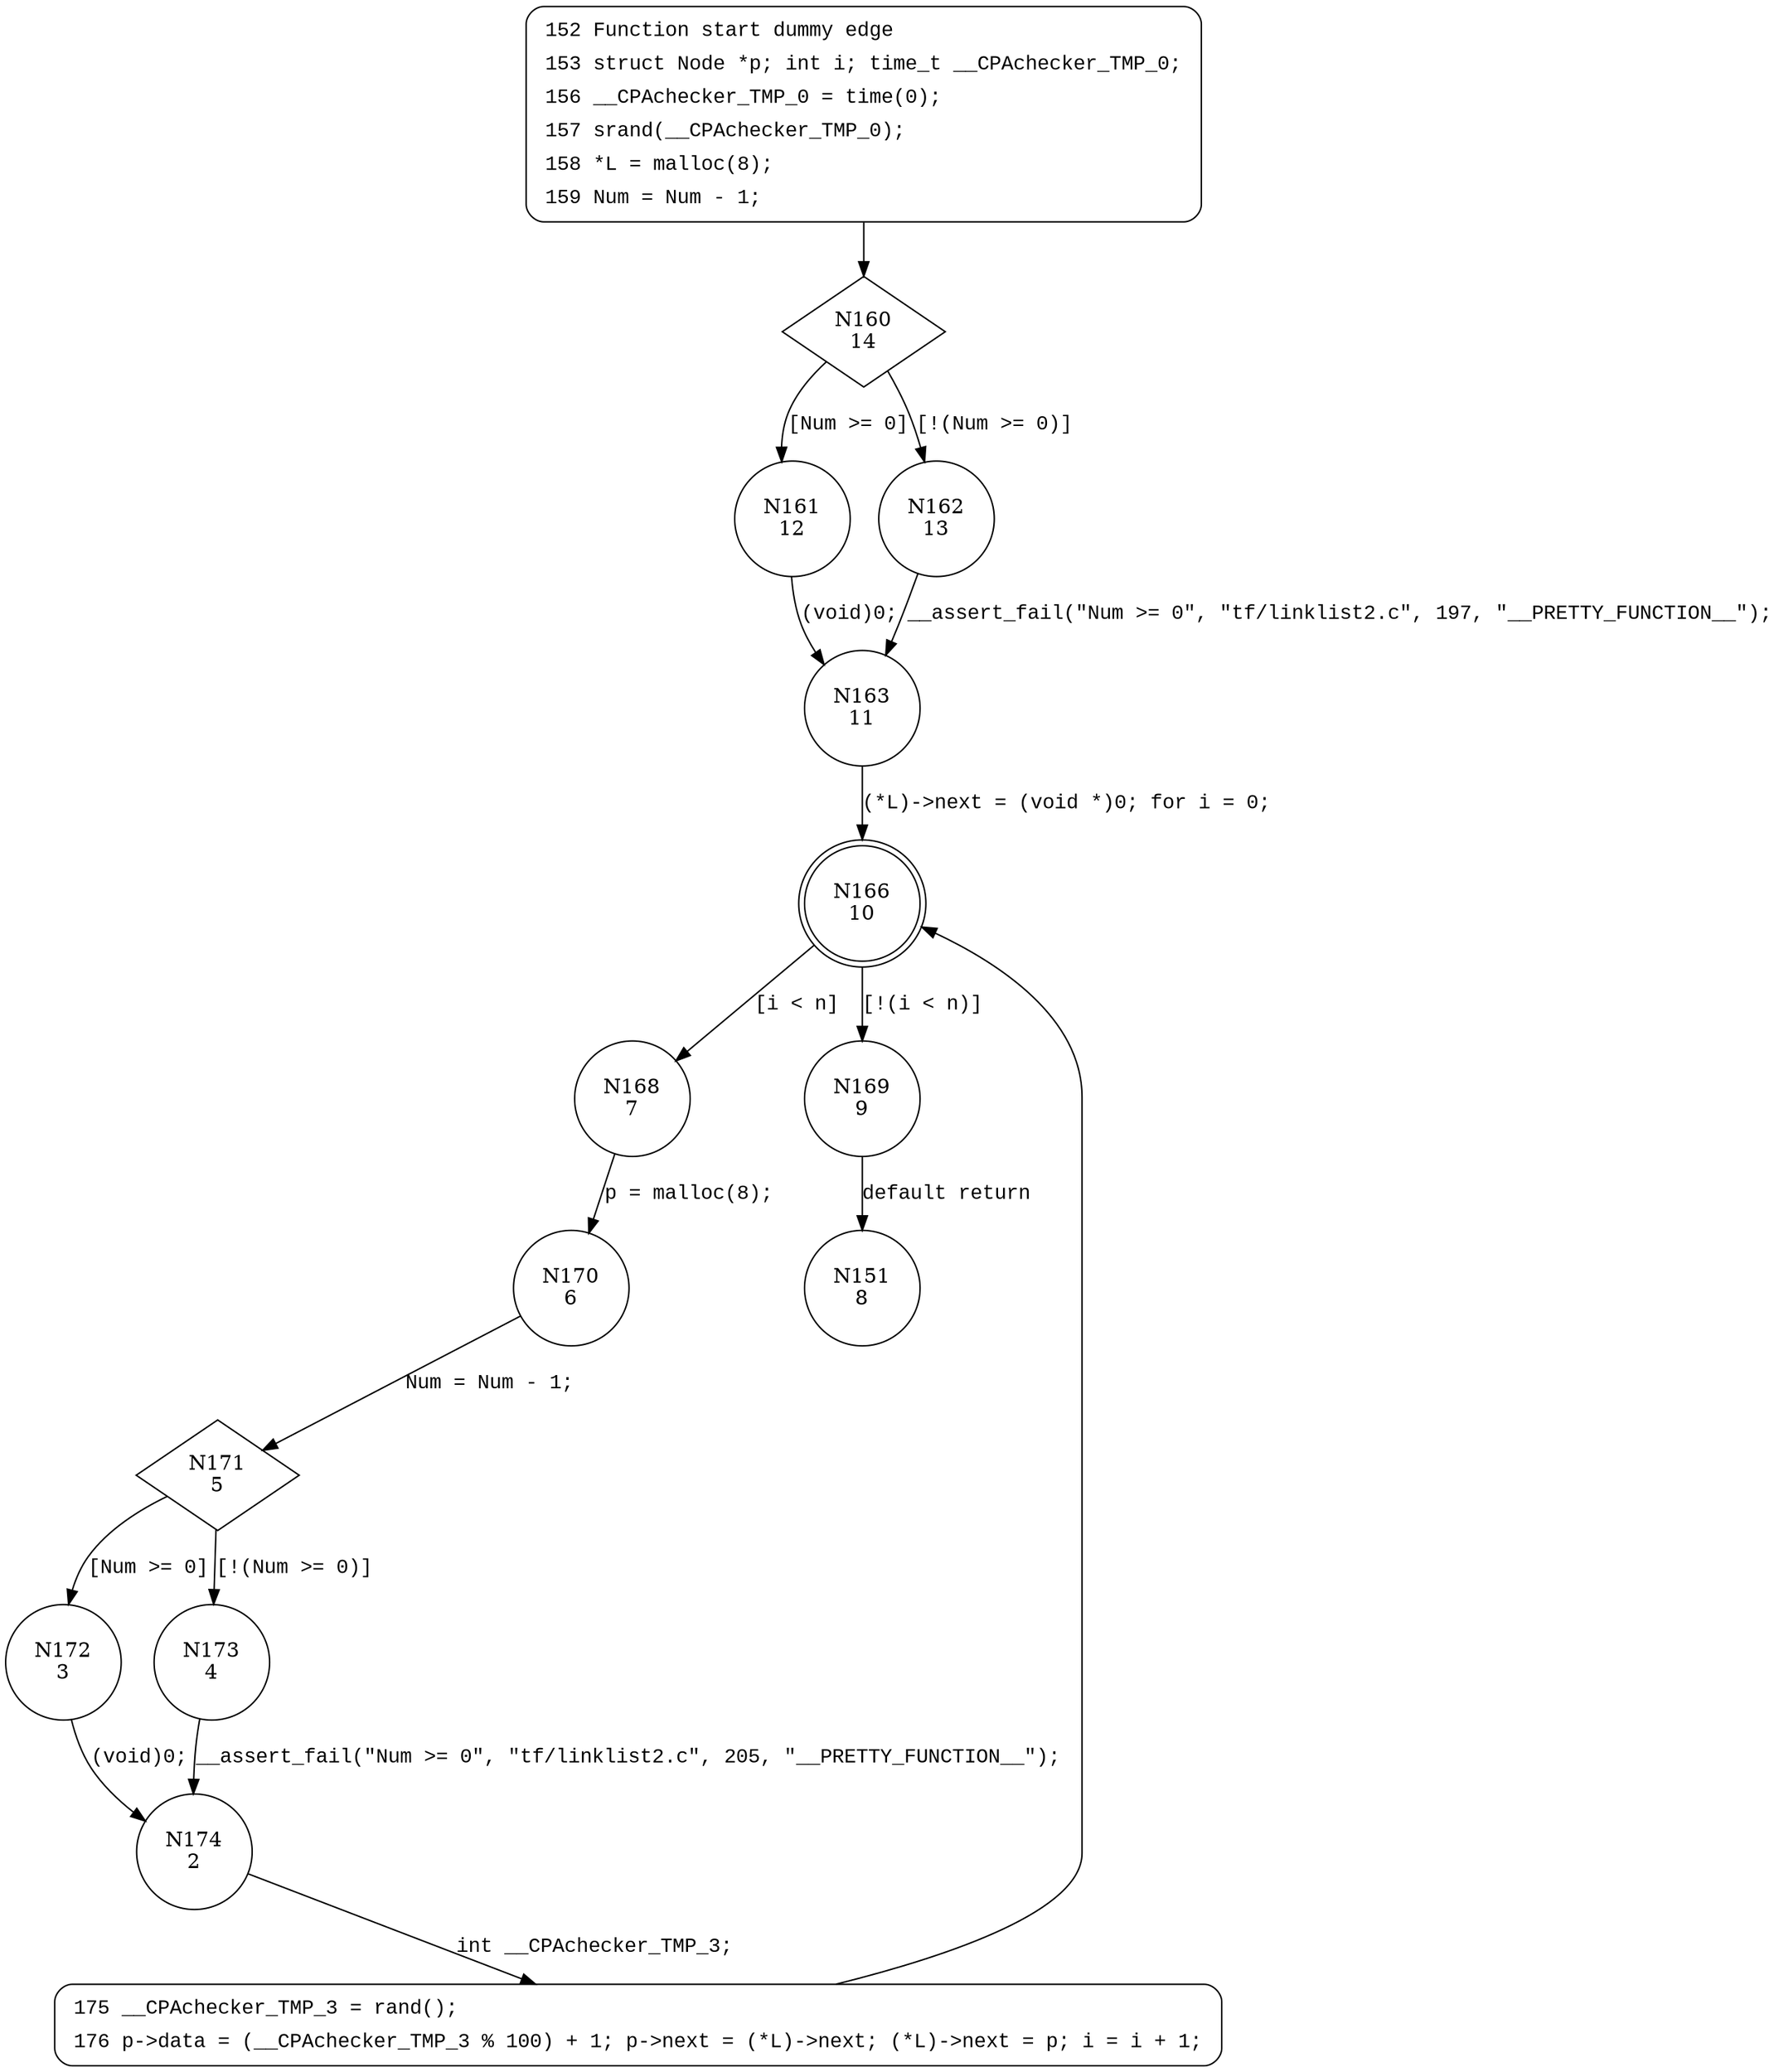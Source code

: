 digraph CreateListHead {
160 [shape="diamond" label="N160\n14"]
161 [shape="circle" label="N161\n12"]
162 [shape="circle" label="N162\n13"]
163 [shape="circle" label="N163\n11"]
166 [shape="doublecircle" label="N166\n10"]
168 [shape="circle" label="N168\n7"]
169 [shape="circle" label="N169\n9"]
170 [shape="circle" label="N170\n6"]
171 [shape="diamond" label="N171\n5"]
172 [shape="circle" label="N172\n3"]
173 [shape="circle" label="N173\n4"]
174 [shape="circle" label="N174\n2"]
175 [shape="circle" label="N175\n1"]
151 [shape="circle" label="N151\n8"]
152 [style="filled,bold" penwidth="1" fillcolor="white" fontname="Courier New" shape="Mrecord" label=<<table border="0" cellborder="0" cellpadding="3" bgcolor="white"><tr><td align="right">152</td><td align="left">Function start dummy edge</td></tr><tr><td align="right">153</td><td align="left">struct Node *p; int i; time_t __CPAchecker_TMP_0;</td></tr><tr><td align="right">156</td><td align="left">__CPAchecker_TMP_0 = time(0);</td></tr><tr><td align="right">157</td><td align="left">srand(__CPAchecker_TMP_0);</td></tr><tr><td align="right">158</td><td align="left">*L = malloc(8);</td></tr><tr><td align="right">159</td><td align="left">Num = Num - 1;</td></tr></table>>]
152 -> 160[label=""]
175 [style="filled,bold" penwidth="1" fillcolor="white" fontname="Courier New" shape="Mrecord" label=<<table border="0" cellborder="0" cellpadding="3" bgcolor="white"><tr><td align="right">175</td><td align="left">__CPAchecker_TMP_3 = rand();</td></tr><tr><td align="right">176</td><td align="left">p-&gt;data = (__CPAchecker_TMP_3 % 100) + 1; p-&gt;next = (*L)-&gt;next; (*L)-&gt;next = p; i = i + 1;</td></tr></table>>]
175 -> 166[label=""]
160 -> 161 [label="[Num >= 0]" fontname="Courier New"]
160 -> 162 [label="[!(Num >= 0)]" fontname="Courier New"]
163 -> 166 [label="(*L)->next = (void *)0; for i = 0;" fontname="Courier New"]
166 -> 168 [label="[i < n]" fontname="Courier New"]
166 -> 169 [label="[!(i < n)]" fontname="Courier New"]
168 -> 170 [label="p = malloc(8);" fontname="Courier New"]
171 -> 172 [label="[Num >= 0]" fontname="Courier New"]
171 -> 173 [label="[!(Num >= 0)]" fontname="Courier New"]
174 -> 175 [label="int __CPAchecker_TMP_3;" fontname="Courier New"]
172 -> 174 [label="(void)0;" fontname="Courier New"]
162 -> 163 [label="__assert_fail(\"Num >= 0\", \"tf/linklist2.c\", 197, \"__PRETTY_FUNCTION__\");" fontname="Courier New"]
169 -> 151 [label="default return" fontname="Courier New"]
170 -> 171 [label="Num = Num - 1;" fontname="Courier New"]
173 -> 174 [label="__assert_fail(\"Num >= 0\", \"tf/linklist2.c\", 205, \"__PRETTY_FUNCTION__\");" fontname="Courier New"]
161 -> 163 [label="(void)0;" fontname="Courier New"]
}